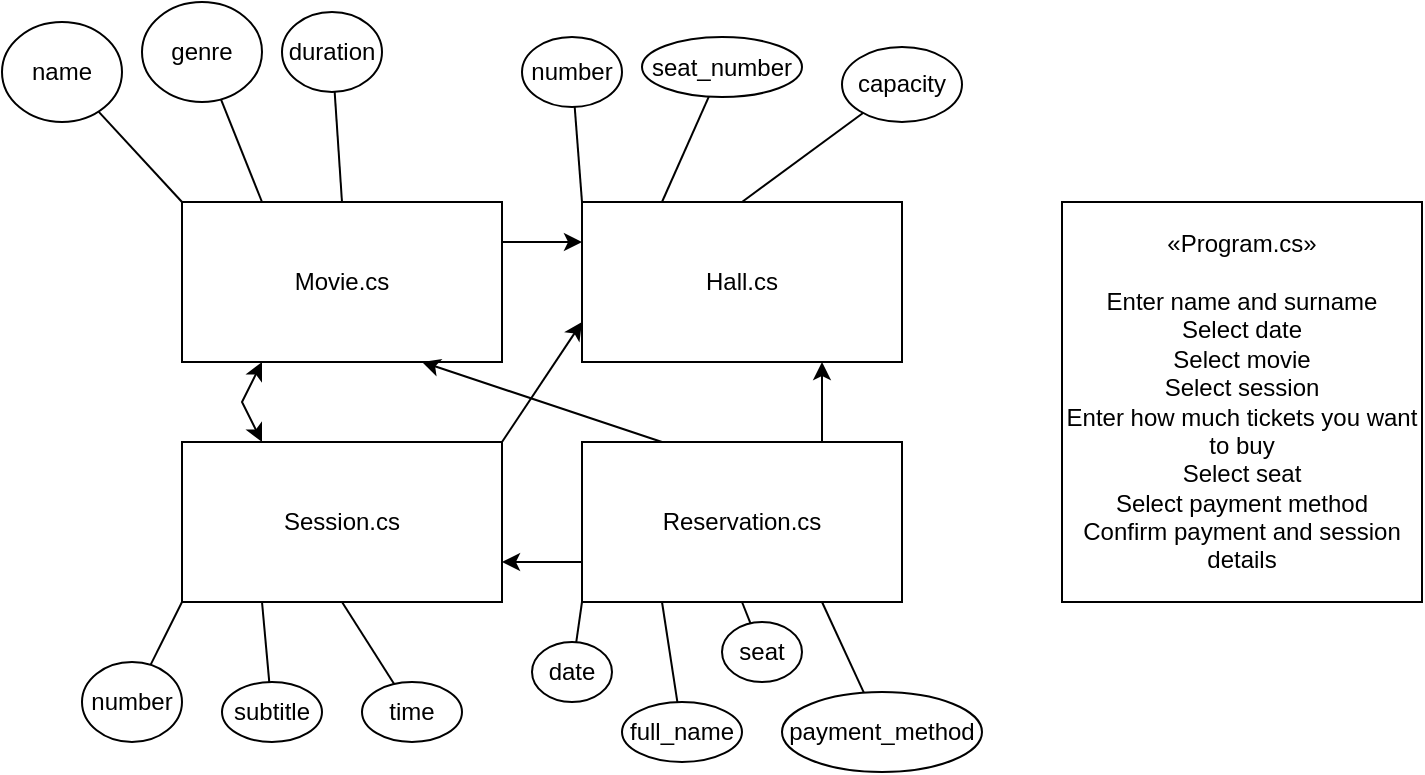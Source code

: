 <mxfile version="21.2.2" type="device">
  <diagram name="Sayfa -1" id="6MFQ_VSFcB8eeqf3nIvv">
    <mxGraphModel dx="1199" dy="664" grid="1" gridSize="10" guides="1" tooltips="1" connect="1" arrows="1" fold="1" page="1" pageScale="1" pageWidth="3300" pageHeight="4681" math="0" shadow="0">
      <root>
        <mxCell id="0" />
        <mxCell id="1" parent="0" />
        <mxCell id="H4_aKOCLvgO4Zlpm34RD-1" value="Movie.cs" style="html=1;whiteSpace=wrap;" vertex="1" parent="1">
          <mxGeometry x="720" y="640" width="160" height="80" as="geometry" />
        </mxCell>
        <mxCell id="H4_aKOCLvgO4Zlpm34RD-3" value="" style="endArrow=none;html=1;rounded=0;exitX=0;exitY=0;exitDx=0;exitDy=0;" edge="1" parent="1" source="H4_aKOCLvgO4Zlpm34RD-1" target="H4_aKOCLvgO4Zlpm34RD-4">
          <mxGeometry width="50" height="50" relative="1" as="geometry">
            <mxPoint x="910" y="720" as="sourcePoint" />
            <mxPoint x="960" y="670" as="targetPoint" />
          </mxGeometry>
        </mxCell>
        <mxCell id="H4_aKOCLvgO4Zlpm34RD-4" value="name" style="ellipse;whiteSpace=wrap;html=1;" vertex="1" parent="1">
          <mxGeometry x="630" y="550" width="60" height="50" as="geometry" />
        </mxCell>
        <mxCell id="H4_aKOCLvgO4Zlpm34RD-6" value="" style="endArrow=none;html=1;rounded=0;exitX=0.25;exitY=0;exitDx=0;exitDy=0;" edge="1" parent="1" source="H4_aKOCLvgO4Zlpm34RD-1" target="H4_aKOCLvgO4Zlpm34RD-7">
          <mxGeometry width="50" height="50" relative="1" as="geometry">
            <mxPoint x="910" y="720" as="sourcePoint" />
            <mxPoint x="960" y="670" as="targetPoint" />
          </mxGeometry>
        </mxCell>
        <mxCell id="H4_aKOCLvgO4Zlpm34RD-7" value="genre" style="ellipse;whiteSpace=wrap;html=1;" vertex="1" parent="1">
          <mxGeometry x="700" y="540" width="60" height="50" as="geometry" />
        </mxCell>
        <mxCell id="H4_aKOCLvgO4Zlpm34RD-8" value="" style="endArrow=none;html=1;rounded=0;exitX=0.5;exitY=0;exitDx=0;exitDy=0;" edge="1" parent="1" source="H4_aKOCLvgO4Zlpm34RD-1" target="H4_aKOCLvgO4Zlpm34RD-9">
          <mxGeometry width="50" height="50" relative="1" as="geometry">
            <mxPoint x="910" y="720" as="sourcePoint" />
            <mxPoint x="960" y="670" as="targetPoint" />
          </mxGeometry>
        </mxCell>
        <mxCell id="H4_aKOCLvgO4Zlpm34RD-9" value="duration" style="ellipse;whiteSpace=wrap;html=1;" vertex="1" parent="1">
          <mxGeometry x="770" y="545" width="50" height="40" as="geometry" />
        </mxCell>
        <mxCell id="H4_aKOCLvgO4Zlpm34RD-12" value="Hall.cs" style="html=1;whiteSpace=wrap;" vertex="1" parent="1">
          <mxGeometry x="920" y="640" width="160" height="80" as="geometry" />
        </mxCell>
        <mxCell id="H4_aKOCLvgO4Zlpm34RD-13" value="Session.cs" style="html=1;whiteSpace=wrap;" vertex="1" parent="1">
          <mxGeometry x="720" y="760" width="160" height="80" as="geometry" />
        </mxCell>
        <mxCell id="H4_aKOCLvgO4Zlpm34RD-14" value="Reservation.cs" style="html=1;whiteSpace=wrap;" vertex="1" parent="1">
          <mxGeometry x="920" y="760" width="160" height="80" as="geometry" />
        </mxCell>
        <mxCell id="H4_aKOCLvgO4Zlpm34RD-15" value="" style="endArrow=none;html=1;rounded=0;exitX=0;exitY=0;exitDx=0;exitDy=0;" edge="1" parent="1" source="H4_aKOCLvgO4Zlpm34RD-12" target="H4_aKOCLvgO4Zlpm34RD-16">
          <mxGeometry width="50" height="50" relative="1" as="geometry">
            <mxPoint x="1000" y="750" as="sourcePoint" />
            <mxPoint x="1050" y="700" as="targetPoint" />
          </mxGeometry>
        </mxCell>
        <mxCell id="H4_aKOCLvgO4Zlpm34RD-16" value="number" style="ellipse;whiteSpace=wrap;html=1;" vertex="1" parent="1">
          <mxGeometry x="890" y="557.5" width="50" height="35" as="geometry" />
        </mxCell>
        <mxCell id="H4_aKOCLvgO4Zlpm34RD-17" value="" style="endArrow=none;html=1;rounded=0;exitX=0.25;exitY=0;exitDx=0;exitDy=0;" edge="1" parent="1" source="H4_aKOCLvgO4Zlpm34RD-12" target="H4_aKOCLvgO4Zlpm34RD-18">
          <mxGeometry width="50" height="50" relative="1" as="geometry">
            <mxPoint x="1000" y="750" as="sourcePoint" />
            <mxPoint x="1050" y="700" as="targetPoint" />
          </mxGeometry>
        </mxCell>
        <mxCell id="H4_aKOCLvgO4Zlpm34RD-18" value="seat_number" style="ellipse;whiteSpace=wrap;html=1;" vertex="1" parent="1">
          <mxGeometry x="950" y="557.5" width="80" height="30" as="geometry" />
        </mxCell>
        <mxCell id="H4_aKOCLvgO4Zlpm34RD-19" value="" style="endArrow=none;html=1;rounded=0;exitX=0.5;exitY=0;exitDx=0;exitDy=0;" edge="1" parent="1" source="H4_aKOCLvgO4Zlpm34RD-12" target="H4_aKOCLvgO4Zlpm34RD-20">
          <mxGeometry width="50" height="50" relative="1" as="geometry">
            <mxPoint x="1000" y="750" as="sourcePoint" />
            <mxPoint x="1050" y="700" as="targetPoint" />
          </mxGeometry>
        </mxCell>
        <mxCell id="H4_aKOCLvgO4Zlpm34RD-20" value="capacity" style="ellipse;whiteSpace=wrap;html=1;" vertex="1" parent="1">
          <mxGeometry x="1050" y="562.5" width="60" height="37.5" as="geometry" />
        </mxCell>
        <mxCell id="H4_aKOCLvgO4Zlpm34RD-21" value="" style="endArrow=none;html=1;rounded=0;exitX=0;exitY=1;exitDx=0;exitDy=0;" edge="1" parent="1" source="H4_aKOCLvgO4Zlpm34RD-13" target="H4_aKOCLvgO4Zlpm34RD-22">
          <mxGeometry width="50" height="50" relative="1" as="geometry">
            <mxPoint x="1000" y="750" as="sourcePoint" />
            <mxPoint x="1050" y="700" as="targetPoint" />
          </mxGeometry>
        </mxCell>
        <mxCell id="H4_aKOCLvgO4Zlpm34RD-22" value="number" style="ellipse;whiteSpace=wrap;html=1;" vertex="1" parent="1">
          <mxGeometry x="670" y="870" width="50" height="40" as="geometry" />
        </mxCell>
        <mxCell id="H4_aKOCLvgO4Zlpm34RD-24" value="" style="endArrow=none;html=1;rounded=0;exitX=0.25;exitY=1;exitDx=0;exitDy=0;" edge="1" parent="1" source="H4_aKOCLvgO4Zlpm34RD-13" target="H4_aKOCLvgO4Zlpm34RD-25">
          <mxGeometry width="50" height="50" relative="1" as="geometry">
            <mxPoint x="1000" y="900" as="sourcePoint" />
            <mxPoint x="1050" y="850" as="targetPoint" />
          </mxGeometry>
        </mxCell>
        <mxCell id="H4_aKOCLvgO4Zlpm34RD-25" value="subtitle" style="ellipse;whiteSpace=wrap;html=1;" vertex="1" parent="1">
          <mxGeometry x="740" y="880" width="50" height="30" as="geometry" />
        </mxCell>
        <mxCell id="H4_aKOCLvgO4Zlpm34RD-26" value="" style="endArrow=none;html=1;rounded=0;exitX=0.5;exitY=1;exitDx=0;exitDy=0;" edge="1" parent="1" source="H4_aKOCLvgO4Zlpm34RD-13" target="H4_aKOCLvgO4Zlpm34RD-27">
          <mxGeometry width="50" height="50" relative="1" as="geometry">
            <mxPoint x="1000" y="900" as="sourcePoint" />
            <mxPoint x="1050" y="850" as="targetPoint" />
          </mxGeometry>
        </mxCell>
        <mxCell id="H4_aKOCLvgO4Zlpm34RD-27" value="time" style="ellipse;whiteSpace=wrap;html=1;" vertex="1" parent="1">
          <mxGeometry x="810" y="880" width="50" height="30" as="geometry" />
        </mxCell>
        <mxCell id="H4_aKOCLvgO4Zlpm34RD-28" value="" style="endArrow=none;html=1;rounded=0;exitX=0;exitY=1;exitDx=0;exitDy=0;" edge="1" parent="1" source="H4_aKOCLvgO4Zlpm34RD-14" target="H4_aKOCLvgO4Zlpm34RD-29">
          <mxGeometry width="50" height="50" relative="1" as="geometry">
            <mxPoint x="1000" y="900" as="sourcePoint" />
            <mxPoint x="1050" y="850" as="targetPoint" />
          </mxGeometry>
        </mxCell>
        <mxCell id="H4_aKOCLvgO4Zlpm34RD-29" value="date" style="ellipse;whiteSpace=wrap;html=1;" vertex="1" parent="1">
          <mxGeometry x="895" y="860" width="40" height="30" as="geometry" />
        </mxCell>
        <mxCell id="H4_aKOCLvgO4Zlpm34RD-30" value="" style="endArrow=none;html=1;rounded=0;exitX=0.25;exitY=1;exitDx=0;exitDy=0;" edge="1" parent="1" source="H4_aKOCLvgO4Zlpm34RD-14" target="H4_aKOCLvgO4Zlpm34RD-31">
          <mxGeometry width="50" height="50" relative="1" as="geometry">
            <mxPoint x="1000" y="900" as="sourcePoint" />
            <mxPoint x="1050" y="850" as="targetPoint" />
          </mxGeometry>
        </mxCell>
        <mxCell id="H4_aKOCLvgO4Zlpm34RD-31" value="full_name" style="ellipse;whiteSpace=wrap;html=1;" vertex="1" parent="1">
          <mxGeometry x="940" y="890" width="60" height="30" as="geometry" />
        </mxCell>
        <mxCell id="H4_aKOCLvgO4Zlpm34RD-32" value="" style="endArrow=none;html=1;rounded=0;exitX=0.5;exitY=1;exitDx=0;exitDy=0;" edge="1" parent="1" source="H4_aKOCLvgO4Zlpm34RD-14" target="H4_aKOCLvgO4Zlpm34RD-33">
          <mxGeometry width="50" height="50" relative="1" as="geometry">
            <mxPoint x="1000" y="900" as="sourcePoint" />
            <mxPoint x="1050" y="850" as="targetPoint" />
          </mxGeometry>
        </mxCell>
        <mxCell id="H4_aKOCLvgO4Zlpm34RD-33" value="seat" style="ellipse;whiteSpace=wrap;html=1;" vertex="1" parent="1">
          <mxGeometry x="990" y="850" width="40" height="30" as="geometry" />
        </mxCell>
        <mxCell id="H4_aKOCLvgO4Zlpm34RD-34" value="" style="endArrow=none;html=1;rounded=0;exitX=0.75;exitY=1;exitDx=0;exitDy=0;" edge="1" parent="1" source="H4_aKOCLvgO4Zlpm34RD-14" target="H4_aKOCLvgO4Zlpm34RD-35">
          <mxGeometry width="50" height="50" relative="1" as="geometry">
            <mxPoint x="1000" y="900" as="sourcePoint" />
            <mxPoint x="1050" y="850" as="targetPoint" />
          </mxGeometry>
        </mxCell>
        <mxCell id="H4_aKOCLvgO4Zlpm34RD-35" value="payment_method" style="ellipse;whiteSpace=wrap;html=1;" vertex="1" parent="1">
          <mxGeometry x="1020" y="885" width="100" height="40" as="geometry" />
        </mxCell>
        <mxCell id="H4_aKOCLvgO4Zlpm34RD-36" value="«Program.cs»&lt;br&gt;&lt;br&gt;&lt;span style=&quot;background-color: initial;&quot;&gt;Enter name and surname&lt;/span&gt;&lt;br&gt;&lt;div&gt;Select date&lt;/div&gt;&lt;div&gt;Select movie&lt;/div&gt;&lt;div&gt;Select session&lt;/div&gt;&lt;div&gt;Enter how much tickets you want to buy&lt;/div&gt;&lt;div&gt;Select seat&lt;/div&gt;&lt;div&gt;Select payment method&lt;/div&gt;&lt;div&gt;Confirm payment and session details&lt;/div&gt;" style="html=1;whiteSpace=wrap;" vertex="1" parent="1">
          <mxGeometry x="1160" y="640" width="180" height="200" as="geometry" />
        </mxCell>
        <mxCell id="H4_aKOCLvgO4Zlpm34RD-41" value="" style="endArrow=classic;startArrow=classic;html=1;rounded=0;entryX=0.25;entryY=1;entryDx=0;entryDy=0;exitX=0.25;exitY=0;exitDx=0;exitDy=0;" edge="1" parent="1" source="H4_aKOCLvgO4Zlpm34RD-13" target="H4_aKOCLvgO4Zlpm34RD-1">
          <mxGeometry width="50" height="50" relative="1" as="geometry">
            <mxPoint x="990" y="840" as="sourcePoint" />
            <mxPoint x="1040" y="790" as="targetPoint" />
            <Array as="points">
              <mxPoint x="750" y="740" />
            </Array>
          </mxGeometry>
        </mxCell>
        <mxCell id="H4_aKOCLvgO4Zlpm34RD-42" value="" style="endArrow=classic;html=1;rounded=0;exitX=1;exitY=0.25;exitDx=0;exitDy=0;entryX=0;entryY=0.25;entryDx=0;entryDy=0;" edge="1" parent="1" source="H4_aKOCLvgO4Zlpm34RD-1" target="H4_aKOCLvgO4Zlpm34RD-12">
          <mxGeometry width="50" height="50" relative="1" as="geometry">
            <mxPoint x="990" y="840" as="sourcePoint" />
            <mxPoint x="1040" y="790" as="targetPoint" />
          </mxGeometry>
        </mxCell>
        <mxCell id="H4_aKOCLvgO4Zlpm34RD-43" value="" style="endArrow=classic;html=1;rounded=0;exitX=1;exitY=0;exitDx=0;exitDy=0;entryX=0;entryY=0.75;entryDx=0;entryDy=0;" edge="1" parent="1" source="H4_aKOCLvgO4Zlpm34RD-13" target="H4_aKOCLvgO4Zlpm34RD-12">
          <mxGeometry width="50" height="50" relative="1" as="geometry">
            <mxPoint x="990" y="840" as="sourcePoint" />
            <mxPoint x="1040" y="790" as="targetPoint" />
          </mxGeometry>
        </mxCell>
        <mxCell id="H4_aKOCLvgO4Zlpm34RD-44" value="" style="endArrow=classic;html=1;rounded=0;entryX=1;entryY=0.75;entryDx=0;entryDy=0;exitX=0;exitY=0.75;exitDx=0;exitDy=0;" edge="1" parent="1" source="H4_aKOCLvgO4Zlpm34RD-14" target="H4_aKOCLvgO4Zlpm34RD-13">
          <mxGeometry width="50" height="50" relative="1" as="geometry">
            <mxPoint x="990" y="840" as="sourcePoint" />
            <mxPoint x="1040" y="790" as="targetPoint" />
          </mxGeometry>
        </mxCell>
        <mxCell id="H4_aKOCLvgO4Zlpm34RD-45" value="" style="endArrow=classic;html=1;rounded=0;entryX=0.75;entryY=1;entryDx=0;entryDy=0;exitX=0.75;exitY=0;exitDx=0;exitDy=0;" edge="1" parent="1" source="H4_aKOCLvgO4Zlpm34RD-14" target="H4_aKOCLvgO4Zlpm34RD-12">
          <mxGeometry width="50" height="50" relative="1" as="geometry">
            <mxPoint x="990" y="840" as="sourcePoint" />
            <mxPoint x="1040" y="790" as="targetPoint" />
          </mxGeometry>
        </mxCell>
        <mxCell id="H4_aKOCLvgO4Zlpm34RD-46" value="" style="endArrow=classic;html=1;rounded=0;entryX=0.75;entryY=1;entryDx=0;entryDy=0;exitX=0.25;exitY=0;exitDx=0;exitDy=0;" edge="1" parent="1" source="H4_aKOCLvgO4Zlpm34RD-14" target="H4_aKOCLvgO4Zlpm34RD-1">
          <mxGeometry width="50" height="50" relative="1" as="geometry">
            <mxPoint x="990" y="840" as="sourcePoint" />
            <mxPoint x="1040" y="790" as="targetPoint" />
          </mxGeometry>
        </mxCell>
      </root>
    </mxGraphModel>
  </diagram>
</mxfile>
